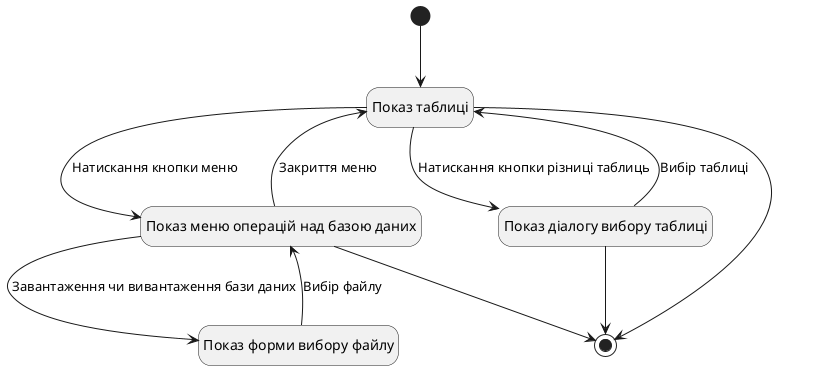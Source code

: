 @startuml

hide empty description

state "Показ таблиці" as table
state "Показ меню операцій над базою даних" as db
state "Показ форми вибору файлу" as file
state "Показ діалогу вибору таблиці" as dialog

[*] --> table 
table --> db : Натискання кнопки меню
db --> table : Закриття меню
db --> file : Завантаження чи вивантаження бази даних
file --> db : Вибір файлу
table --> dialog : Натискання кнопки різниці таблиць
dialog --> table : Вибір таблиці
table --> [*]
db --> [*]
dialog --> [*]

@enduml
